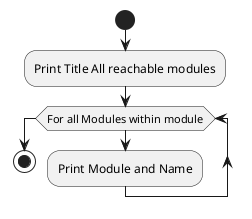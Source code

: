 @startuml
start
:Print Title All reachable modules;
while(For all Modules within module)
:Print Module and Name;
endwhile
stop
@enduml